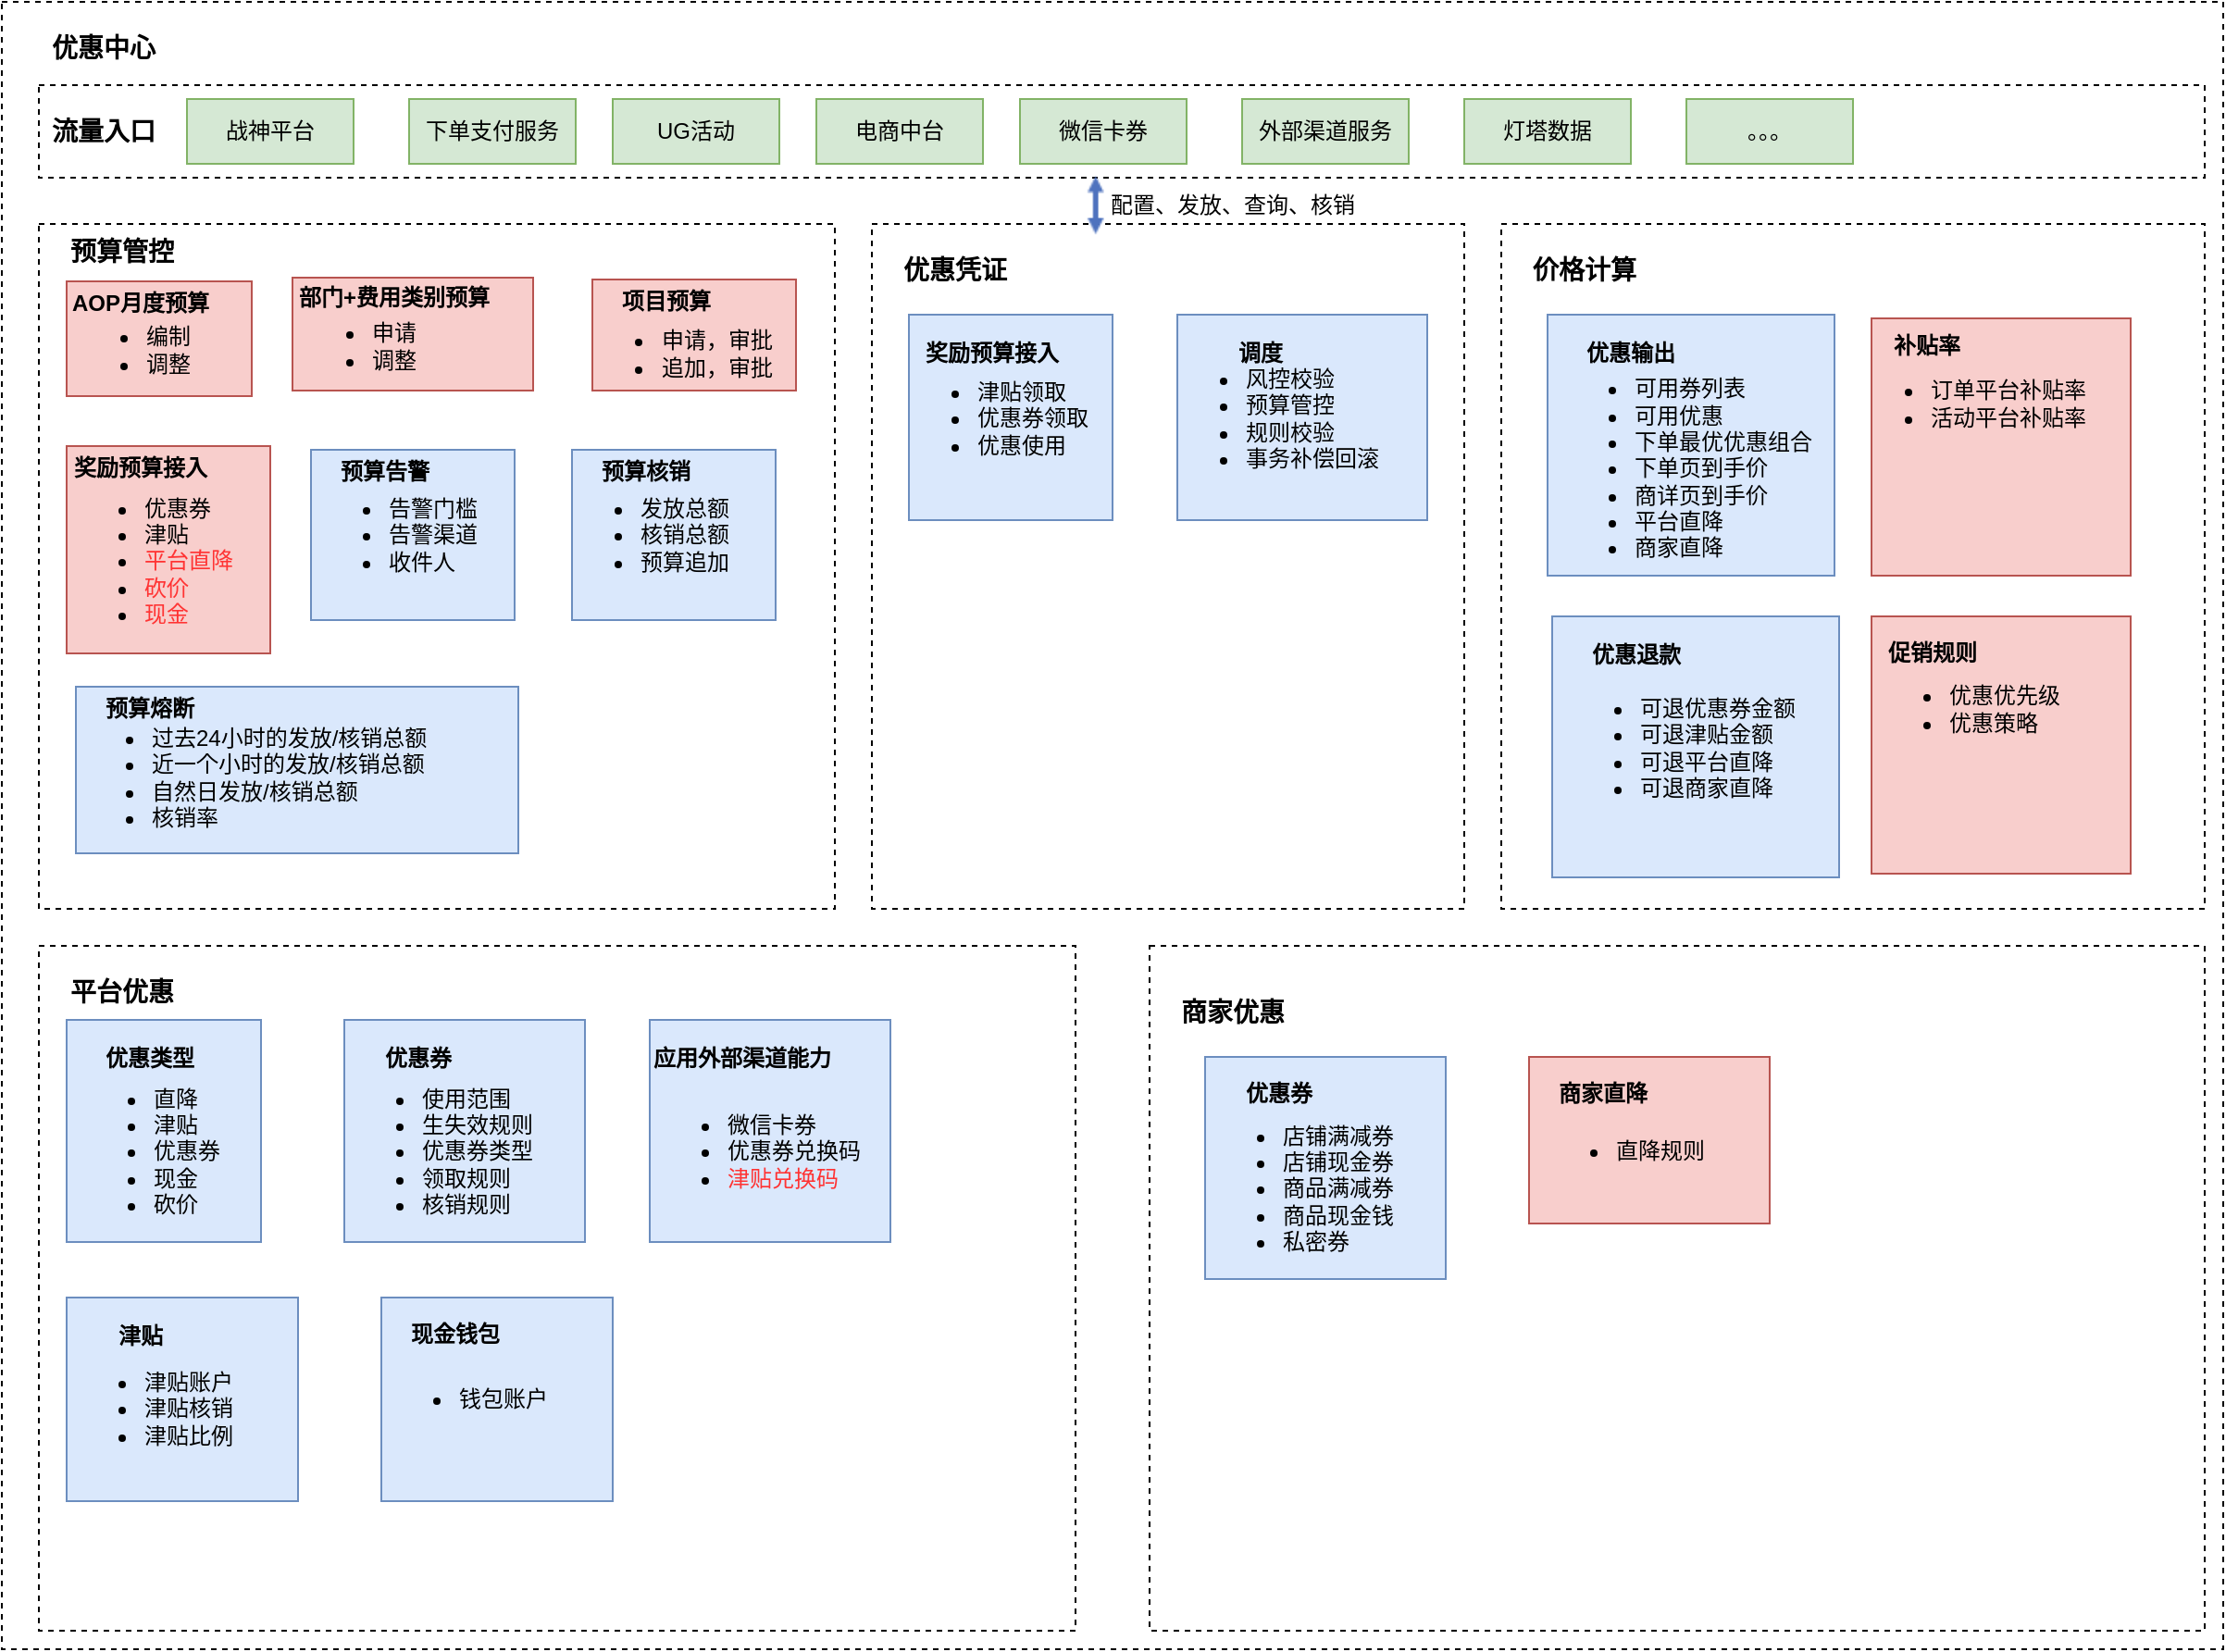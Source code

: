 <mxfile version="14.4.8" type="github">
  <diagram id="0gMku5sTp0iM9H06Dtuo" name="Page-1">
    <mxGraphModel dx="1181" dy="732" grid="1" gridSize="10" guides="1" tooltips="1" connect="1" arrows="1" fold="1" page="1" pageScale="1" pageWidth="827" pageHeight="1169" math="0" shadow="0">
      <root>
        <mxCell id="0" />
        <mxCell id="1" parent="0" />
        <mxCell id="jgpEuyPaL84JSYdbX6UQ-101" value="" style="rounded=0;whiteSpace=wrap;html=1;dashed=1;" vertex="1" parent="1">
          <mxGeometry x="120" y="70" width="1200" height="890" as="geometry" />
        </mxCell>
        <mxCell id="jgpEuyPaL84JSYdbX6UQ-93" value="" style="rounded=0;whiteSpace=wrap;html=1;dashed=1;" vertex="1" parent="1">
          <mxGeometry x="740" y="580" width="570" height="370" as="geometry" />
        </mxCell>
        <mxCell id="jgpEuyPaL84JSYdbX6UQ-69" value="" style="rounded=0;whiteSpace=wrap;html=1;dashed=1;" vertex="1" parent="1">
          <mxGeometry x="140" y="580" width="560" height="370" as="geometry" />
        </mxCell>
        <mxCell id="jgpEuyPaL84JSYdbX6UQ-52" value="" style="rounded=0;whiteSpace=wrap;html=1;dashed=1;" vertex="1" parent="1">
          <mxGeometry x="590" y="190" width="320" height="370" as="geometry" />
        </mxCell>
        <mxCell id="jgpEuyPaL84JSYdbX6UQ-4" value="" style="rounded=0;whiteSpace=wrap;html=1;dashed=1;" vertex="1" parent="1">
          <mxGeometry x="140" y="115" width="1170" height="50" as="geometry" />
        </mxCell>
        <mxCell id="jgpEuyPaL84JSYdbX6UQ-7" value="&lt;font style=&quot;font-size: 14px&quot;&gt;&lt;b&gt;流量入口&lt;/b&gt;&lt;/font&gt;" style="text;html=1;strokeColor=none;fillColor=none;align=center;verticalAlign=middle;whiteSpace=wrap;rounded=0;dashed=1;" vertex="1" parent="1">
          <mxGeometry x="140" y="125" width="70" height="30" as="geometry" />
        </mxCell>
        <mxCell id="jgpEuyPaL84JSYdbX6UQ-8" value="战神平台" style="rounded=0;whiteSpace=wrap;html=1;fillColor=#d5e8d4;strokeColor=#82b366;" vertex="1" parent="1">
          <mxGeometry x="220" y="122.5" width="90" height="35" as="geometry" />
        </mxCell>
        <mxCell id="jgpEuyPaL84JSYdbX6UQ-9" value="下单支付服务" style="rounded=0;whiteSpace=wrap;html=1;fillColor=#d5e8d4;strokeColor=#82b366;" vertex="1" parent="1">
          <mxGeometry x="340" y="122.5" width="90" height="35" as="geometry" />
        </mxCell>
        <mxCell id="jgpEuyPaL84JSYdbX6UQ-10" value="UG活动" style="rounded=0;whiteSpace=wrap;html=1;fillColor=#d5e8d4;strokeColor=#82b366;" vertex="1" parent="1">
          <mxGeometry x="450" y="122.5" width="90" height="35" as="geometry" />
        </mxCell>
        <mxCell id="jgpEuyPaL84JSYdbX6UQ-11" value="电商中台" style="rounded=0;whiteSpace=wrap;html=1;fillColor=#d5e8d4;strokeColor=#82b366;" vertex="1" parent="1">
          <mxGeometry x="560" y="122.5" width="90" height="35" as="geometry" />
        </mxCell>
        <mxCell id="jgpEuyPaL84JSYdbX6UQ-12" value="微信卡券" style="rounded=0;whiteSpace=wrap;html=1;fillColor=#d5e8d4;strokeColor=#82b366;" vertex="1" parent="1">
          <mxGeometry x="670" y="122.5" width="90" height="35" as="geometry" />
        </mxCell>
        <mxCell id="jgpEuyPaL84JSYdbX6UQ-13" value="外部渠道服务" style="rounded=0;whiteSpace=wrap;html=1;fillColor=#d5e8d4;strokeColor=#82b366;" vertex="1" parent="1">
          <mxGeometry x="790" y="122.5" width="90" height="35" as="geometry" />
        </mxCell>
        <mxCell id="jgpEuyPaL84JSYdbX6UQ-14" value="灯塔数据" style="rounded=0;whiteSpace=wrap;html=1;fillColor=#d5e8d4;strokeColor=#82b366;" vertex="1" parent="1">
          <mxGeometry x="910" y="122.5" width="90" height="35" as="geometry" />
        </mxCell>
        <mxCell id="jgpEuyPaL84JSYdbX6UQ-15" value="。。。" style="rounded=0;whiteSpace=wrap;html=1;fillColor=#d5e8d4;strokeColor=#82b366;" vertex="1" parent="1">
          <mxGeometry x="1030" y="122.5" width="90" height="35" as="geometry" />
        </mxCell>
        <mxCell id="jgpEuyPaL84JSYdbX6UQ-17" value="" style="rounded=0;whiteSpace=wrap;html=1;dashed=1;" vertex="1" parent="1">
          <mxGeometry x="140" y="190" width="430" height="370" as="geometry" />
        </mxCell>
        <mxCell id="jgpEuyPaL84JSYdbX6UQ-18" value="" style="rounded=0;whiteSpace=wrap;html=1;dashed=1;" vertex="1" parent="1">
          <mxGeometry x="930" y="190" width="380" height="370" as="geometry" />
        </mxCell>
        <mxCell id="jgpEuyPaL84JSYdbX6UQ-20" value="&lt;font style=&quot;font-size: 14px&quot;&gt;&lt;b&gt;预算管控&lt;/b&gt;&lt;/font&gt;" style="text;html=1;strokeColor=none;fillColor=none;align=center;verticalAlign=middle;whiteSpace=wrap;rounded=0;dashed=1;" vertex="1" parent="1">
          <mxGeometry x="150" y="190" width="70" height="30" as="geometry" />
        </mxCell>
        <mxCell id="jgpEuyPaL84JSYdbX6UQ-21" value="&lt;font style=&quot;font-size: 14px&quot;&gt;&lt;b&gt;优惠凭证&lt;/b&gt;&lt;/font&gt;" style="text;html=1;strokeColor=none;fillColor=none;align=center;verticalAlign=middle;whiteSpace=wrap;rounded=0;dashed=1;" vertex="1" parent="1">
          <mxGeometry x="600" y="200" width="70" height="30" as="geometry" />
        </mxCell>
        <mxCell id="jgpEuyPaL84JSYdbX6UQ-22" value="&lt;font style=&quot;font-size: 14px&quot;&gt;&lt;b&gt;价格计算&lt;/b&gt;&lt;/font&gt;" style="text;html=1;strokeColor=none;fillColor=none;align=center;verticalAlign=middle;whiteSpace=wrap;rounded=0;dashed=1;" vertex="1" parent="1">
          <mxGeometry x="940" y="200" width="70" height="30" as="geometry" />
        </mxCell>
        <mxCell id="jgpEuyPaL84JSYdbX6UQ-24" value="&lt;span style=&quot;font-size: 14px&quot;&gt;&lt;b&gt;平台优惠&lt;/b&gt;&lt;/span&gt;" style="text;html=1;strokeColor=none;fillColor=none;align=center;verticalAlign=middle;whiteSpace=wrap;rounded=0;dashed=1;" vertex="1" parent="1">
          <mxGeometry x="150" y="590" width="70" height="30" as="geometry" />
        </mxCell>
        <mxCell id="jgpEuyPaL84JSYdbX6UQ-25" value="&lt;span style=&quot;font-size: 14px&quot;&gt;&lt;b&gt;商家优惠&lt;/b&gt;&lt;/span&gt;" style="text;html=1;strokeColor=none;fillColor=none;align=center;verticalAlign=middle;whiteSpace=wrap;rounded=0;dashed=1;" vertex="1" parent="1">
          <mxGeometry x="750" y="600.5" width="70" height="30" as="geometry" />
        </mxCell>
        <mxCell id="jgpEuyPaL84JSYdbX6UQ-28" value="" style="rounded=0;whiteSpace=wrap;html=1;fillColor=#f8cecc;strokeColor=#b85450;" vertex="1" parent="1">
          <mxGeometry x="155" y="221" width="100" height="62" as="geometry" />
        </mxCell>
        <mxCell id="jgpEuyPaL84JSYdbX6UQ-29" value="&lt;b&gt;AOP月度预算&lt;/b&gt;" style="text;html=1;strokeColor=none;fillColor=none;align=center;verticalAlign=middle;whiteSpace=wrap;rounded=0;" vertex="1" parent="1">
          <mxGeometry x="155" y="223" width="80" height="20" as="geometry" />
        </mxCell>
        <mxCell id="jgpEuyPaL84JSYdbX6UQ-30" value="&lt;ul&gt;&lt;li&gt;编制&lt;/li&gt;&lt;li&gt;调整&lt;/li&gt;&lt;/ul&gt;" style="text;html=1;strokeColor=none;fillColor=none;align=center;verticalAlign=middle;whiteSpace=wrap;rounded=0;" vertex="1" parent="1">
          <mxGeometry x="155" y="243" width="70" height="30" as="geometry" />
        </mxCell>
        <mxCell id="jgpEuyPaL84JSYdbX6UQ-32" value="" style="rounded=0;whiteSpace=wrap;html=1;fillColor=#f8cecc;strokeColor=#b85450;" vertex="1" parent="1">
          <mxGeometry x="439" y="220" width="110" height="60" as="geometry" />
        </mxCell>
        <mxCell id="jgpEuyPaL84JSYdbX6UQ-33" value="&lt;b&gt;项目预算&lt;/b&gt;" style="text;html=1;strokeColor=none;fillColor=none;align=center;verticalAlign=middle;whiteSpace=wrap;rounded=0;" vertex="1" parent="1">
          <mxGeometry x="439" y="222" width="80" height="20" as="geometry" />
        </mxCell>
        <mxCell id="jgpEuyPaL84JSYdbX6UQ-34" value="&lt;ul&gt;&lt;li&gt;申请，审批&lt;/li&gt;&lt;li&gt;追加，审批&lt;/li&gt;&lt;/ul&gt;" style="text;html=1;strokeColor=none;fillColor=none;align=center;verticalAlign=middle;whiteSpace=wrap;rounded=0;" vertex="1" parent="1">
          <mxGeometry x="429" y="242" width="115" height="35" as="geometry" />
        </mxCell>
        <mxCell id="jgpEuyPaL84JSYdbX6UQ-35" value="" style="rounded=0;whiteSpace=wrap;html=1;fillColor=#f8cecc;strokeColor=#b85450;" vertex="1" parent="1">
          <mxGeometry x="277" y="219" width="130" height="61" as="geometry" />
        </mxCell>
        <mxCell id="jgpEuyPaL84JSYdbX6UQ-36" value="&lt;b&gt;部门+费用类别预算&lt;/b&gt;" style="text;html=1;strokeColor=none;fillColor=none;align=center;verticalAlign=middle;whiteSpace=wrap;rounded=0;" vertex="1" parent="1">
          <mxGeometry x="277" y="221" width="110" height="18" as="geometry" />
        </mxCell>
        <mxCell id="jgpEuyPaL84JSYdbX6UQ-37" value="&lt;ul&gt;&lt;li&gt;申请&lt;/li&gt;&lt;li&gt;调整&lt;/li&gt;&lt;/ul&gt;" style="text;html=1;strokeColor=none;fillColor=none;align=center;verticalAlign=middle;whiteSpace=wrap;rounded=0;" vertex="1" parent="1">
          <mxGeometry x="277" y="241" width="70" height="30" as="geometry" />
        </mxCell>
        <mxCell id="jgpEuyPaL84JSYdbX6UQ-40" value="" style="rounded=0;whiteSpace=wrap;html=1;fillColor=#f8cecc;strokeColor=#b85450;" vertex="1" parent="1">
          <mxGeometry x="155" y="310" width="110" height="112" as="geometry" />
        </mxCell>
        <mxCell id="jgpEuyPaL84JSYdbX6UQ-41" value="&lt;b&gt;奖励预算接入&lt;/b&gt;" style="text;html=1;strokeColor=none;fillColor=none;align=center;verticalAlign=middle;whiteSpace=wrap;rounded=0;" vertex="1" parent="1">
          <mxGeometry x="155" y="312" width="80" height="20" as="geometry" />
        </mxCell>
        <mxCell id="jgpEuyPaL84JSYdbX6UQ-42" value="&lt;ul&gt;&lt;li&gt;优惠券&lt;/li&gt;&lt;li&gt;津贴&lt;/li&gt;&lt;li&gt;&lt;font color=&quot;#ff3333&quot;&gt;平台直降&lt;/font&gt;&lt;/li&gt;&lt;li&gt;&lt;font color=&quot;#ff3333&quot;&gt;砍价&lt;/font&gt;&lt;/li&gt;&lt;li&gt;&lt;font color=&quot;#ff3333&quot;&gt;现金&lt;/font&gt;&lt;/li&gt;&lt;/ul&gt;" style="text;html=1;strokeColor=none;fillColor=none;align=left;verticalAlign=middle;whiteSpace=wrap;rounded=0;" vertex="1" parent="1">
          <mxGeometry x="155" y="342" width="120" height="60" as="geometry" />
        </mxCell>
        <mxCell id="jgpEuyPaL84JSYdbX6UQ-43" value="" style="rounded=0;whiteSpace=wrap;html=1;fillColor=#dae8fc;strokeColor=#6c8ebf;" vertex="1" parent="1">
          <mxGeometry x="428" y="312" width="110" height="92" as="geometry" />
        </mxCell>
        <mxCell id="jgpEuyPaL84JSYdbX6UQ-44" value="&lt;b&gt;预算核销&lt;/b&gt;" style="text;html=1;strokeColor=none;fillColor=none;align=center;verticalAlign=middle;whiteSpace=wrap;rounded=0;" vertex="1" parent="1">
          <mxGeometry x="428" y="314" width="80" height="20" as="geometry" />
        </mxCell>
        <mxCell id="jgpEuyPaL84JSYdbX6UQ-45" value="&lt;ul&gt;&lt;li&gt;发放总额&lt;/li&gt;&lt;li&gt;核销总额&lt;/li&gt;&lt;li&gt;预算追加&lt;/li&gt;&lt;/ul&gt;" style="text;html=1;strokeColor=none;fillColor=none;align=left;verticalAlign=middle;whiteSpace=wrap;rounded=0;" vertex="1" parent="1">
          <mxGeometry x="423" y="328" width="120" height="60" as="geometry" />
        </mxCell>
        <mxCell id="jgpEuyPaL84JSYdbX6UQ-46" value="" style="rounded=0;whiteSpace=wrap;html=1;fillColor=#dae8fc;strokeColor=#6c8ebf;" vertex="1" parent="1">
          <mxGeometry x="287" y="312" width="110" height="92" as="geometry" />
        </mxCell>
        <mxCell id="jgpEuyPaL84JSYdbX6UQ-47" value="&lt;b&gt;预算告警&lt;/b&gt;" style="text;html=1;strokeColor=none;fillColor=none;align=center;verticalAlign=middle;whiteSpace=wrap;rounded=0;" vertex="1" parent="1">
          <mxGeometry x="287" y="314" width="80" height="20" as="geometry" />
        </mxCell>
        <mxCell id="jgpEuyPaL84JSYdbX6UQ-48" value="&lt;ul&gt;&lt;li&gt;告警门槛&lt;/li&gt;&lt;li&gt;告警渠道&lt;/li&gt;&lt;li&gt;收件人&lt;/li&gt;&lt;/ul&gt;" style="text;html=1;strokeColor=none;fillColor=none;align=left;verticalAlign=middle;whiteSpace=wrap;rounded=0;" vertex="1" parent="1">
          <mxGeometry x="287" y="328" width="120" height="60" as="geometry" />
        </mxCell>
        <mxCell id="jgpEuyPaL84JSYdbX6UQ-49" value="" style="rounded=0;whiteSpace=wrap;html=1;fillColor=#dae8fc;strokeColor=#6c8ebf;" vertex="1" parent="1">
          <mxGeometry x="160" y="440" width="239" height="90" as="geometry" />
        </mxCell>
        <mxCell id="jgpEuyPaL84JSYdbX6UQ-50" value="&lt;b&gt;预算熔断&lt;/b&gt;" style="text;html=1;strokeColor=none;fillColor=none;align=center;verticalAlign=middle;whiteSpace=wrap;rounded=0;" vertex="1" parent="1">
          <mxGeometry x="160" y="442" width="80" height="20" as="geometry" />
        </mxCell>
        <mxCell id="jgpEuyPaL84JSYdbX6UQ-51" value="&lt;ul&gt;&lt;li&gt;过去24小时的发放/核销总额&lt;/li&gt;&lt;li&gt;近一个小时的发放/核销总额&lt;/li&gt;&lt;li&gt;自然日发放/核销总额&lt;/li&gt;&lt;li&gt;核销率&lt;/li&gt;&lt;/ul&gt;" style="text;html=1;strokeColor=none;fillColor=none;align=left;verticalAlign=middle;whiteSpace=wrap;rounded=0;" vertex="1" parent="1">
          <mxGeometry x="159" y="462" width="199" height="54" as="geometry" />
        </mxCell>
        <mxCell id="jgpEuyPaL84JSYdbX6UQ-53" value="" style="rounded=0;whiteSpace=wrap;html=1;fillColor=#dae8fc;strokeColor=#6c8ebf;" vertex="1" parent="1">
          <mxGeometry x="610" y="239" width="110" height="111" as="geometry" />
        </mxCell>
        <mxCell id="jgpEuyPaL84JSYdbX6UQ-54" value="&lt;b&gt;奖励预算接入&lt;/b&gt;" style="text;html=1;strokeColor=none;fillColor=none;align=center;verticalAlign=middle;whiteSpace=wrap;rounded=0;" vertex="1" parent="1">
          <mxGeometry x="615" y="249.5" width="80" height="20" as="geometry" />
        </mxCell>
        <mxCell id="jgpEuyPaL84JSYdbX6UQ-55" value="&lt;ul&gt;&lt;li&gt;津贴领取&lt;/li&gt;&lt;li&gt;优惠券领取&lt;/li&gt;&lt;li&gt;优惠使用&lt;/li&gt;&lt;/ul&gt;" style="text;html=1;strokeColor=none;fillColor=none;align=left;verticalAlign=middle;whiteSpace=wrap;rounded=0;" vertex="1" parent="1">
          <mxGeometry x="605" y="265" width="120" height="60" as="geometry" />
        </mxCell>
        <mxCell id="jgpEuyPaL84JSYdbX6UQ-56" value="" style="rounded=0;whiteSpace=wrap;html=1;fillColor=#dae8fc;strokeColor=#6c8ebf;" vertex="1" parent="1">
          <mxGeometry x="755" y="239" width="135" height="111" as="geometry" />
        </mxCell>
        <mxCell id="jgpEuyPaL84JSYdbX6UQ-57" value="&lt;b&gt;调度&lt;/b&gt;" style="text;html=1;strokeColor=none;fillColor=none;align=center;verticalAlign=middle;whiteSpace=wrap;rounded=0;" vertex="1" parent="1">
          <mxGeometry x="760" y="249.5" width="80" height="20" as="geometry" />
        </mxCell>
        <mxCell id="jgpEuyPaL84JSYdbX6UQ-58" value="&lt;ul&gt;&lt;li&gt;风控校验&lt;/li&gt;&lt;li&gt;预算管控&lt;/li&gt;&lt;li&gt;规则校验&lt;/li&gt;&lt;li&gt;事务补偿回滚&lt;/li&gt;&lt;/ul&gt;" style="text;html=1;strokeColor=none;fillColor=none;align=left;verticalAlign=middle;whiteSpace=wrap;rounded=0;" vertex="1" parent="1">
          <mxGeometry x="750" y="265" width="120" height="60" as="geometry" />
        </mxCell>
        <mxCell id="jgpEuyPaL84JSYdbX6UQ-59" value="" style="rounded=0;whiteSpace=wrap;html=1;fillColor=#dae8fc;strokeColor=#6c8ebf;" vertex="1" parent="1">
          <mxGeometry x="955" y="239" width="155" height="141" as="geometry" />
        </mxCell>
        <mxCell id="jgpEuyPaL84JSYdbX6UQ-60" value="&lt;b&gt;优惠输出&lt;/b&gt;" style="text;html=1;strokeColor=none;fillColor=none;align=center;verticalAlign=middle;whiteSpace=wrap;rounded=0;" vertex="1" parent="1">
          <mxGeometry x="960" y="249.5" width="80" height="20" as="geometry" />
        </mxCell>
        <mxCell id="jgpEuyPaL84JSYdbX6UQ-61" value="&lt;ul&gt;&lt;li&gt;可用券列表&lt;/li&gt;&lt;li&gt;可用优惠&lt;/li&gt;&lt;li&gt;下单最优优惠组合&lt;/li&gt;&lt;li&gt;下单页到手价&lt;/li&gt;&lt;li&gt;商详页到手价&lt;/li&gt;&lt;li&gt;平台直降&lt;/li&gt;&lt;li&gt;商家直降&lt;/li&gt;&lt;/ul&gt;" style="text;html=1;strokeColor=none;fillColor=none;align=left;verticalAlign=middle;whiteSpace=wrap;rounded=0;" vertex="1" parent="1">
          <mxGeometry x="960" y="273" width="160" height="97" as="geometry" />
        </mxCell>
        <mxCell id="jgpEuyPaL84JSYdbX6UQ-62" value="" style="rounded=0;whiteSpace=wrap;html=1;fillColor=#f8cecc;strokeColor=#b85450;" vertex="1" parent="1">
          <mxGeometry x="1130" y="241" width="140" height="139" as="geometry" />
        </mxCell>
        <mxCell id="jgpEuyPaL84JSYdbX6UQ-63" value="&lt;b&gt;补贴率&lt;/b&gt;" style="text;html=1;strokeColor=none;fillColor=none;align=center;verticalAlign=middle;whiteSpace=wrap;rounded=0;" vertex="1" parent="1">
          <mxGeometry x="1120" y="246" width="80" height="20" as="geometry" />
        </mxCell>
        <mxCell id="jgpEuyPaL84JSYdbX6UQ-64" value="&lt;ul&gt;&lt;li&gt;订单平台补贴率&lt;/li&gt;&lt;li&gt;活动平台补贴率&lt;/li&gt;&lt;/ul&gt;" style="text;html=1;strokeColor=none;fillColor=none;align=left;verticalAlign=middle;whiteSpace=wrap;rounded=0;" vertex="1" parent="1">
          <mxGeometry x="1120" y="265" width="130" height="44" as="geometry" />
        </mxCell>
        <mxCell id="jgpEuyPaL84JSYdbX6UQ-66" value="" style="rounded=0;whiteSpace=wrap;html=1;fillColor=#dae8fc;strokeColor=#6c8ebf;" vertex="1" parent="1">
          <mxGeometry x="957.5" y="402" width="155" height="141" as="geometry" />
        </mxCell>
        <mxCell id="jgpEuyPaL84JSYdbX6UQ-67" value="&lt;b&gt;优惠退款&lt;/b&gt;" style="text;html=1;strokeColor=none;fillColor=none;align=center;verticalAlign=middle;whiteSpace=wrap;rounded=0;" vertex="1" parent="1">
          <mxGeometry x="962.5" y="412.5" width="80" height="20" as="geometry" />
        </mxCell>
        <mxCell id="jgpEuyPaL84JSYdbX6UQ-68" value="&lt;ul&gt;&lt;li&gt;可退优惠券金额&lt;/li&gt;&lt;li&gt;可退津贴金额&lt;/li&gt;&lt;li&gt;可退平台直降&lt;/li&gt;&lt;li&gt;可退商家直降&lt;/li&gt;&lt;/ul&gt;" style="text;html=1;strokeColor=none;fillColor=none;align=left;verticalAlign=middle;whiteSpace=wrap;rounded=0;" vertex="1" parent="1">
          <mxGeometry x="962.5" y="432" width="160" height="81" as="geometry" />
        </mxCell>
        <mxCell id="jgpEuyPaL84JSYdbX6UQ-71" value="" style="rounded=0;whiteSpace=wrap;html=1;fillColor=#dae8fc;strokeColor=#6c8ebf;" vertex="1" parent="1">
          <mxGeometry x="155" y="620" width="105" height="120" as="geometry" />
        </mxCell>
        <mxCell id="jgpEuyPaL84JSYdbX6UQ-72" value="&lt;b&gt;优惠类型&lt;/b&gt;" style="text;html=1;strokeColor=none;fillColor=none;align=center;verticalAlign=middle;whiteSpace=wrap;rounded=0;" vertex="1" parent="1">
          <mxGeometry x="160" y="630.5" width="80" height="20" as="geometry" />
        </mxCell>
        <mxCell id="jgpEuyPaL84JSYdbX6UQ-73" value="&lt;ul&gt;&lt;li&gt;直降&lt;/li&gt;&lt;li&gt;津贴&lt;/li&gt;&lt;li&gt;优惠券&lt;/li&gt;&lt;li&gt;现金&lt;/li&gt;&lt;li&gt;砍价&lt;/li&gt;&lt;/ul&gt;" style="text;html=1;strokeColor=none;fillColor=none;align=left;verticalAlign=middle;whiteSpace=wrap;rounded=0;" vertex="1" parent="1">
          <mxGeometry x="160" y="650" width="160" height="81" as="geometry" />
        </mxCell>
        <mxCell id="jgpEuyPaL84JSYdbX6UQ-74" value="" style="rounded=0;whiteSpace=wrap;html=1;fillColor=#dae8fc;strokeColor=#6c8ebf;" vertex="1" parent="1">
          <mxGeometry x="305" y="620" width="130" height="120" as="geometry" />
        </mxCell>
        <mxCell id="jgpEuyPaL84JSYdbX6UQ-75" value="&lt;b&gt;优惠券&lt;/b&gt;" style="text;html=1;strokeColor=none;fillColor=none;align=center;verticalAlign=middle;whiteSpace=wrap;rounded=0;" vertex="1" parent="1">
          <mxGeometry x="305" y="630.5" width="80" height="20" as="geometry" />
        </mxCell>
        <mxCell id="jgpEuyPaL84JSYdbX6UQ-76" value="&lt;ul&gt;&lt;li&gt;使用范围&lt;/li&gt;&lt;li&gt;生失效规则&lt;/li&gt;&lt;li&gt;优惠券类型&lt;/li&gt;&lt;li&gt;领取规则&lt;/li&gt;&lt;li&gt;核销规则&lt;/li&gt;&lt;/ul&gt;" style="text;html=1;strokeColor=none;fillColor=none;align=left;verticalAlign=middle;whiteSpace=wrap;rounded=0;" vertex="1" parent="1">
          <mxGeometry x="305" y="650" width="160" height="81" as="geometry" />
        </mxCell>
        <mxCell id="jgpEuyPaL84JSYdbX6UQ-77" value="" style="rounded=0;whiteSpace=wrap;html=1;fillColor=#dae8fc;strokeColor=#6c8ebf;" vertex="1" parent="1">
          <mxGeometry x="155" y="770" width="125" height="110" as="geometry" />
        </mxCell>
        <mxCell id="jgpEuyPaL84JSYdbX6UQ-78" value="&lt;b&gt;津贴&lt;/b&gt;" style="text;html=1;strokeColor=none;fillColor=none;align=center;verticalAlign=middle;whiteSpace=wrap;rounded=0;" vertex="1" parent="1">
          <mxGeometry x="155" y="780.5" width="80" height="20" as="geometry" />
        </mxCell>
        <mxCell id="jgpEuyPaL84JSYdbX6UQ-79" value="&lt;ul&gt;&lt;li&gt;津贴账户&lt;/li&gt;&lt;li&gt;津贴核销&lt;/li&gt;&lt;li&gt;津贴比例&lt;/li&gt;&lt;/ul&gt;" style="text;html=1;strokeColor=none;fillColor=none;align=left;verticalAlign=middle;whiteSpace=wrap;rounded=0;" vertex="1" parent="1">
          <mxGeometry x="155" y="789.5" width="115" height="80.5" as="geometry" />
        </mxCell>
        <mxCell id="jgpEuyPaL84JSYdbX6UQ-80" value="" style="rounded=0;whiteSpace=wrap;html=1;fillColor=#f8cecc;strokeColor=#b85450;" vertex="1" parent="1">
          <mxGeometry x="1130" y="402" width="140" height="139" as="geometry" />
        </mxCell>
        <mxCell id="jgpEuyPaL84JSYdbX6UQ-81" value="&lt;b&gt;促销规则&lt;/b&gt;" style="text;html=1;strokeColor=none;fillColor=none;align=center;verticalAlign=middle;whiteSpace=wrap;rounded=0;" vertex="1" parent="1">
          <mxGeometry x="1122.5" y="412" width="80" height="20" as="geometry" />
        </mxCell>
        <mxCell id="jgpEuyPaL84JSYdbX6UQ-82" value="" style="rounded=0;whiteSpace=wrap;html=1;fillColor=#dae8fc;strokeColor=#6c8ebf;" vertex="1" parent="1">
          <mxGeometry x="470" y="620" width="130" height="120" as="geometry" />
        </mxCell>
        <mxCell id="jgpEuyPaL84JSYdbX6UQ-83" value="&lt;b&gt;应用外部渠道能力&lt;/b&gt;" style="text;html=1;strokeColor=none;fillColor=none;align=center;verticalAlign=middle;whiteSpace=wrap;rounded=0;" vertex="1" parent="1">
          <mxGeometry x="470" y="630.5" width="100" height="20" as="geometry" />
        </mxCell>
        <mxCell id="jgpEuyPaL84JSYdbX6UQ-84" value="&lt;ul&gt;&lt;li&gt;微信卡券&lt;/li&gt;&lt;li&gt;优惠券兑换码&lt;/li&gt;&lt;li&gt;&lt;font color=&quot;#ff3333&quot;&gt;津贴兑换码&lt;/font&gt;&lt;/li&gt;&lt;/ul&gt;" style="text;html=1;strokeColor=none;fillColor=none;align=left;verticalAlign=middle;whiteSpace=wrap;rounded=0;" vertex="1" parent="1">
          <mxGeometry x="470" y="650" width="160" height="81" as="geometry" />
        </mxCell>
        <mxCell id="jgpEuyPaL84JSYdbX6UQ-85" value="&lt;ul&gt;&lt;li&gt;优惠优先级&lt;/li&gt;&lt;li&gt;优惠策略&lt;/li&gt;&lt;/ul&gt;" style="text;html=1;strokeColor=none;fillColor=none;align=left;verticalAlign=middle;whiteSpace=wrap;rounded=0;" vertex="1" parent="1">
          <mxGeometry x="1130" y="430" width="130" height="44" as="geometry" />
        </mxCell>
        <mxCell id="jgpEuyPaL84JSYdbX6UQ-90" value="" style="rounded=0;whiteSpace=wrap;html=1;fillColor=#dae8fc;strokeColor=#6c8ebf;" vertex="1" parent="1">
          <mxGeometry x="325" y="770" width="125" height="110" as="geometry" />
        </mxCell>
        <mxCell id="jgpEuyPaL84JSYdbX6UQ-91" value="&lt;ul&gt;&lt;li&gt;钱包账户&lt;/li&gt;&lt;/ul&gt;" style="text;html=1;strokeColor=none;fillColor=none;align=left;verticalAlign=middle;whiteSpace=wrap;rounded=0;" vertex="1" parent="1">
          <mxGeometry x="325" y="792.5" width="115" height="65" as="geometry" />
        </mxCell>
        <mxCell id="jgpEuyPaL84JSYdbX6UQ-92" value="&lt;b&gt;现金钱包&lt;/b&gt;" style="text;html=1;strokeColor=none;fillColor=none;align=center;verticalAlign=middle;whiteSpace=wrap;rounded=0;" vertex="1" parent="1">
          <mxGeometry x="325" y="780" width="80" height="20" as="geometry" />
        </mxCell>
        <mxCell id="jgpEuyPaL84JSYdbX6UQ-94" value="" style="rounded=0;whiteSpace=wrap;html=1;fillColor=#dae8fc;strokeColor=#6c8ebf;" vertex="1" parent="1">
          <mxGeometry x="770" y="640" width="130" height="120" as="geometry" />
        </mxCell>
        <mxCell id="jgpEuyPaL84JSYdbX6UQ-95" value="&lt;ul&gt;&lt;li&gt;店铺满减券&lt;/li&gt;&lt;li&gt;店铺现金券&lt;/li&gt;&lt;li&gt;商品满减券&lt;/li&gt;&lt;li&gt;商品现金钱&lt;/li&gt;&lt;li&gt;私密券&lt;/li&gt;&lt;/ul&gt;" style="text;html=1;strokeColor=none;fillColor=none;align=left;verticalAlign=middle;whiteSpace=wrap;rounded=0;" vertex="1" parent="1">
          <mxGeometry x="770" y="670" width="160" height="81" as="geometry" />
        </mxCell>
        <mxCell id="jgpEuyPaL84JSYdbX6UQ-96" value="&lt;b&gt;优惠券&lt;/b&gt;" style="text;html=1;strokeColor=none;fillColor=none;align=center;verticalAlign=middle;whiteSpace=wrap;rounded=0;" vertex="1" parent="1">
          <mxGeometry x="770" y="650" width="80" height="20" as="geometry" />
        </mxCell>
        <mxCell id="jgpEuyPaL84JSYdbX6UQ-97" value="" style="rounded=0;whiteSpace=wrap;html=1;fillColor=#f8cecc;strokeColor=#b85450;" vertex="1" parent="1">
          <mxGeometry x="945" y="640" width="130" height="90" as="geometry" />
        </mxCell>
        <mxCell id="jgpEuyPaL84JSYdbX6UQ-98" value="&lt;ul&gt;&lt;li&gt;直降规则&lt;/li&gt;&lt;/ul&gt;" style="text;html=1;strokeColor=none;fillColor=none;align=left;verticalAlign=middle;whiteSpace=wrap;rounded=0;" vertex="1" parent="1">
          <mxGeometry x="950" y="670" width="160" height="41" as="geometry" />
        </mxCell>
        <mxCell id="jgpEuyPaL84JSYdbX6UQ-99" value="&lt;b&gt;商家直降&lt;/b&gt;" style="text;html=1;strokeColor=none;fillColor=none;align=center;verticalAlign=middle;whiteSpace=wrap;rounded=0;" vertex="1" parent="1">
          <mxGeometry x="945" y="650" width="80" height="20" as="geometry" />
        </mxCell>
        <mxCell id="jgpEuyPaL84JSYdbX6UQ-102" value="&lt;font style=&quot;font-size: 14px&quot;&gt;&lt;b&gt;优惠中心&lt;/b&gt;&lt;/font&gt;" style="text;html=1;strokeColor=none;fillColor=none;align=center;verticalAlign=middle;whiteSpace=wrap;rounded=0;dashed=1;" vertex="1" parent="1">
          <mxGeometry x="140" y="80" width="70" height="30" as="geometry" />
        </mxCell>
        <mxCell id="jgpEuyPaL84JSYdbX6UQ-106" value="配置、发放、查询、核销" style="text;html=1;strokeColor=none;fillColor=none;align=center;verticalAlign=middle;whiteSpace=wrap;rounded=0;dashed=1;" vertex="1" parent="1">
          <mxGeometry x="710" y="165" width="150" height="30" as="geometry" />
        </mxCell>
        <mxCell id="jgpEuyPaL84JSYdbX6UQ-107" value="" style="shape=image;verticalLabelPosition=bottom;labelBackgroundColor=#ffffff;verticalAlign=top;aspect=fixed;imageAspect=0;image=data:image/png,iVBORw0KGgoAAAANSUhEUgAAABMAAAA0CAYAAABo+QNCAAAA20lEQVRYCe2VwQ3DIAxFGaEjdJQuUMIoCDpAF4vJKB0hG7RyIysWDRLYPUXOxU5MXh5fSHHOLkvgjAmEWK5/2VeI5TIleGFVA32anz7BG6sK9rXKsCJsyrCq7HYrNFPYcasNpLD7tRLaHVmJ7dpWArt7muMGpGOxQ/A5zkXHhLaHVQTgLxmMp9HXW2Z9OfFVlhlPo69XZzZlKBxS9zjvU3HOhUe51QB+j/NuGC70CRYOYP0yBMLFLbthK/rygd24FcFqO7EVAZmd3IpgZKe2IiD+3qi3aglYAq0EPuRfWq8qZ7cFAAAAAElFTkSuQmCC;" vertex="1" parent="1">
          <mxGeometry x="701.73" y="155" width="18.27" height="50" as="geometry" />
        </mxCell>
      </root>
    </mxGraphModel>
  </diagram>
</mxfile>
